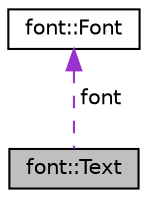 digraph "font::Text"
{
  edge [fontname="Helvetica",fontsize="10",labelfontname="Helvetica",labelfontsize="10"];
  node [fontname="Helvetica",fontsize="10",shape=record];
  Node1 [label="font::Text",height=0.2,width=0.4,color="black", fillcolor="grey75", style="filled", fontcolor="black"];
  Node2 -> Node1 [dir="back",color="darkorchid3",fontsize="10",style="dashed",label=" font" ,fontname="Helvetica"];
  Node2 [label="font::Font",height=0.2,width=0.4,color="black", fillcolor="white", style="filled",URL="$classfont_1_1Font.html",tooltip="Klasa Font odredjuje font. Pomocu klase Font ucitavamo font fajl u ttf formatu. "];
}
